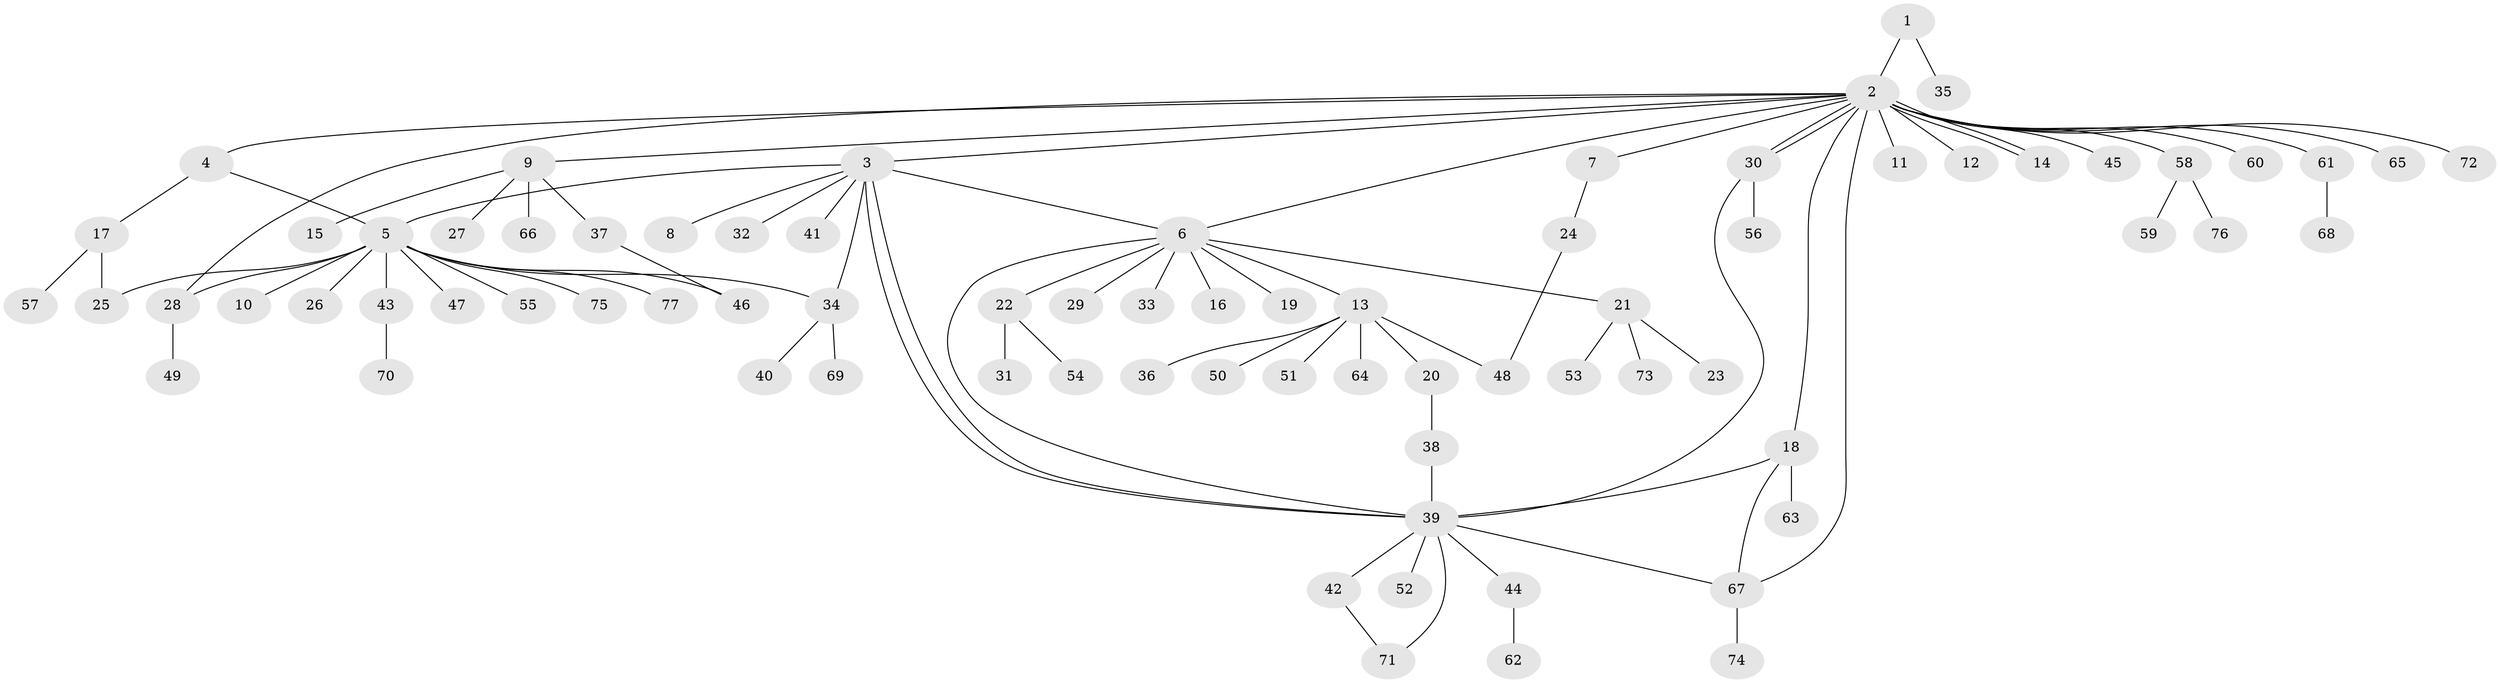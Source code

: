 // Generated by graph-tools (version 1.1) at 2025/11/02/27/25 16:11:13]
// undirected, 77 vertices, 93 edges
graph export_dot {
graph [start="1"]
  node [color=gray90,style=filled];
  1;
  2;
  3;
  4;
  5;
  6;
  7;
  8;
  9;
  10;
  11;
  12;
  13;
  14;
  15;
  16;
  17;
  18;
  19;
  20;
  21;
  22;
  23;
  24;
  25;
  26;
  27;
  28;
  29;
  30;
  31;
  32;
  33;
  34;
  35;
  36;
  37;
  38;
  39;
  40;
  41;
  42;
  43;
  44;
  45;
  46;
  47;
  48;
  49;
  50;
  51;
  52;
  53;
  54;
  55;
  56;
  57;
  58;
  59;
  60;
  61;
  62;
  63;
  64;
  65;
  66;
  67;
  68;
  69;
  70;
  71;
  72;
  73;
  74;
  75;
  76;
  77;
  1 -- 2;
  1 -- 35;
  2 -- 3;
  2 -- 4;
  2 -- 6;
  2 -- 7;
  2 -- 9;
  2 -- 11;
  2 -- 12;
  2 -- 14;
  2 -- 14;
  2 -- 18;
  2 -- 28;
  2 -- 30;
  2 -- 30;
  2 -- 45;
  2 -- 58;
  2 -- 60;
  2 -- 61;
  2 -- 65;
  2 -- 67;
  2 -- 72;
  3 -- 5;
  3 -- 6;
  3 -- 8;
  3 -- 32;
  3 -- 34;
  3 -- 39;
  3 -- 39;
  3 -- 41;
  4 -- 5;
  4 -- 17;
  5 -- 10;
  5 -- 25;
  5 -- 26;
  5 -- 28;
  5 -- 34;
  5 -- 43;
  5 -- 46;
  5 -- 47;
  5 -- 55;
  5 -- 75;
  5 -- 77;
  6 -- 13;
  6 -- 16;
  6 -- 19;
  6 -- 21;
  6 -- 22;
  6 -- 29;
  6 -- 33;
  6 -- 39;
  7 -- 24;
  9 -- 15;
  9 -- 27;
  9 -- 37;
  9 -- 66;
  13 -- 20;
  13 -- 36;
  13 -- 48;
  13 -- 50;
  13 -- 51;
  13 -- 64;
  17 -- 25;
  17 -- 57;
  18 -- 39;
  18 -- 63;
  18 -- 67;
  20 -- 38;
  21 -- 23;
  21 -- 53;
  21 -- 73;
  22 -- 31;
  22 -- 54;
  24 -- 48;
  28 -- 49;
  30 -- 39;
  30 -- 56;
  34 -- 40;
  34 -- 69;
  37 -- 46;
  38 -- 39;
  39 -- 42;
  39 -- 44;
  39 -- 52;
  39 -- 67;
  39 -- 71;
  42 -- 71;
  43 -- 70;
  44 -- 62;
  58 -- 59;
  58 -- 76;
  61 -- 68;
  67 -- 74;
}

